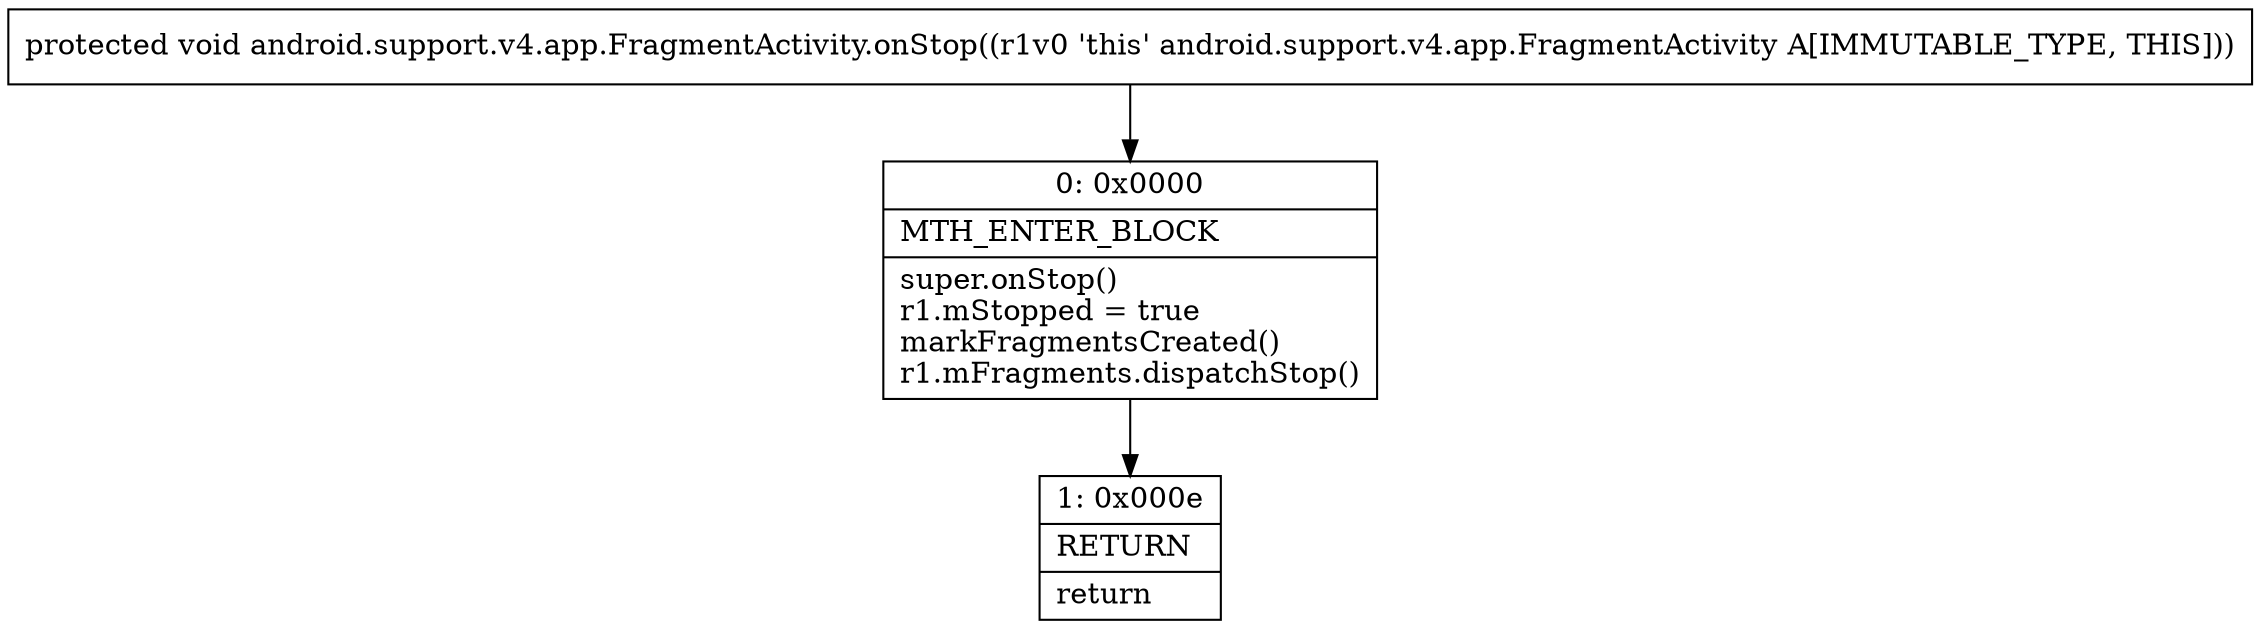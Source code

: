 digraph "CFG forandroid.support.v4.app.FragmentActivity.onStop()V" {
Node_0 [shape=record,label="{0\:\ 0x0000|MTH_ENTER_BLOCK\l|super.onStop()\lr1.mStopped = true\lmarkFragmentsCreated()\lr1.mFragments.dispatchStop()\l}"];
Node_1 [shape=record,label="{1\:\ 0x000e|RETURN\l|return\l}"];
MethodNode[shape=record,label="{protected void android.support.v4.app.FragmentActivity.onStop((r1v0 'this' android.support.v4.app.FragmentActivity A[IMMUTABLE_TYPE, THIS])) }"];
MethodNode -> Node_0;
Node_0 -> Node_1;
}

